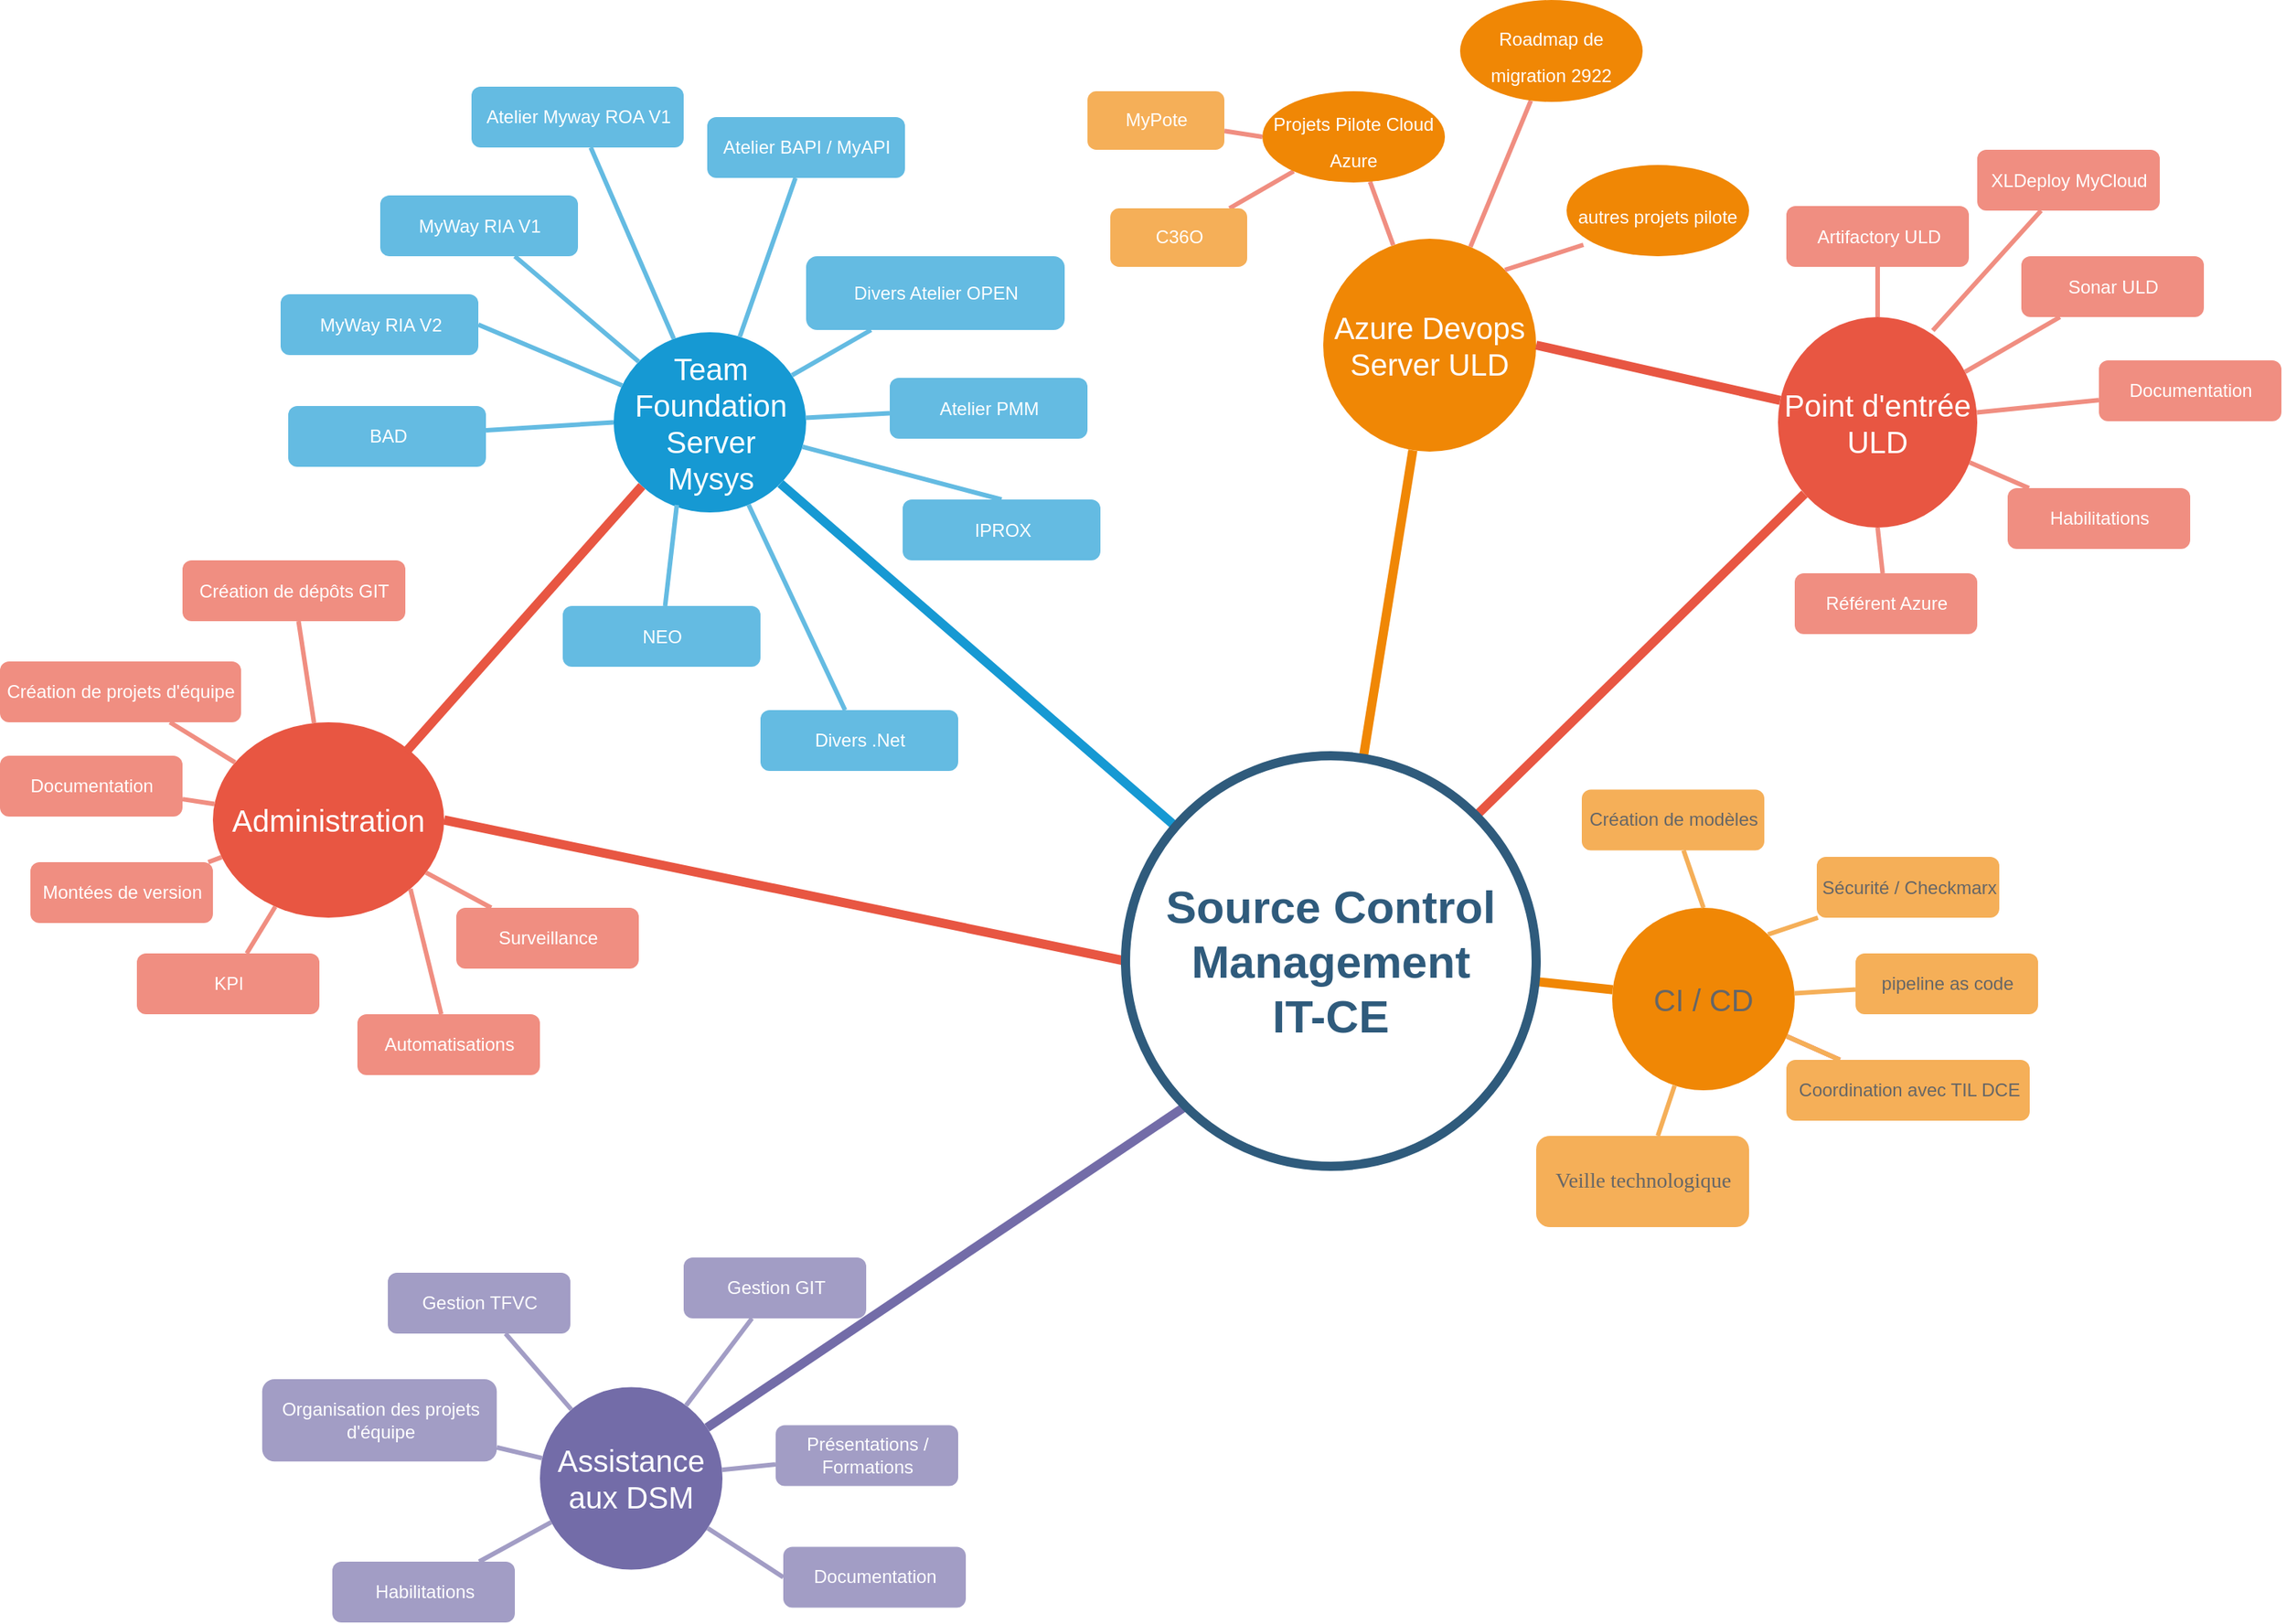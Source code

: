 <mxfile version="15.8.0" type="github">
  <diagram id="6a731a19-8d31-9384-78a2-239565b7b9f0" name="Page-1">
    <mxGraphModel dx="1422" dy="772" grid="1" gridSize="10" guides="1" tooltips="1" connect="1" arrows="1" fold="1" page="1" pageScale="1" pageWidth="1169" pageHeight="827" background="none" math="0" shadow="0">
      <root>
        <mxCell id="0" />
        <mxCell id="1" parent="0" />
        <mxCell id="1350" value="Team Foundation Server&lt;br&gt;Mysys" style="ellipse;whiteSpace=wrap;html=1;shadow=0;fontFamily=Helvetica;fontSize=20;fontColor=#FFFFFF;align=center;strokeWidth=3;fillColor=#1699D3;strokeColor=none;" parent="1" vertex="1">
          <mxGeometry x="523.5" y="271.5" width="126.5" height="118.5" as="geometry" />
        </mxCell>
        <mxCell id="q9qTEmQOXEux0ovmEw0c-1572" value="" style="edgeStyle=none;orthogonalLoop=1;jettySize=auto;html=1;endArrow=none;strokeColor=#F08E81;strokeWidth=3;" edge="1" parent="1" source="1351" target="q9qTEmQOXEux0ovmEw0c-1571">
          <mxGeometry relative="1" as="geometry" />
        </mxCell>
        <mxCell id="q9qTEmQOXEux0ovmEw0c-1578" value="" style="edgeStyle=none;orthogonalLoop=1;jettySize=auto;html=1;endArrow=none;strokeColor=#F08E81;strokeWidth=3;" edge="1" parent="1" source="1351" target="q9qTEmQOXEux0ovmEw0c-1577">
          <mxGeometry relative="1" as="geometry" />
        </mxCell>
        <mxCell id="1351" value="Azure Devops Server ULD" style="ellipse;whiteSpace=wrap;html=1;shadow=0;fontFamily=Helvetica;fontSize=20;fontColor=#FFFFFF;align=center;strokeWidth=3;fillColor=#F08705;strokeColor=none;gradientColor=none;" parent="1" vertex="1">
          <mxGeometry x="990" y="210" width="140" height="140" as="geometry" />
        </mxCell>
        <mxCell id="q9qTEmQOXEux0ovmEw0c-1584" value="" style="edgeStyle=none;orthogonalLoop=1;jettySize=auto;html=1;endArrow=none;strokeColor=#E85642;strokeWidth=6;entryX=1;entryY=0;entryDx=0;entryDy=0;" edge="1" parent="1" source="1352" target="1515">
          <mxGeometry relative="1" as="geometry" />
        </mxCell>
        <mxCell id="1352" value="Point d&#39;entrée ULD" style="ellipse;whiteSpace=wrap;html=1;shadow=0;fontFamily=Helvetica;fontSize=20;fontColor=#FFFFFF;align=center;strokeWidth=3;fillColor=#E85642;strokeColor=none;" parent="1" vertex="1">
          <mxGeometry x="1289" y="261.5" width="131" height="138.5" as="geometry" />
        </mxCell>
        <mxCell id="q9qTEmQOXEux0ovmEw0c-1595" value="" style="edgeStyle=none;orthogonalLoop=1;jettySize=auto;html=1;fontSize=14;endArrow=none;strokeColor=#F08E81;strokeWidth=3;" edge="1" parent="1" source="1355" target="1478">
          <mxGeometry relative="1" as="geometry" />
        </mxCell>
        <mxCell id="q9qTEmQOXEux0ovmEw0c-1596" value="" style="edgeStyle=none;orthogonalLoop=1;jettySize=auto;html=1;fontSize=14;endArrow=none;strokeColor=#F08E81;strokeWidth=3;" edge="1" parent="1" source="1355" target="1478">
          <mxGeometry relative="1" as="geometry" />
        </mxCell>
        <mxCell id="1355" value="&lt;font color=&quot;#666666&quot;&gt;CI /&amp;nbsp;CD&lt;/font&gt;" style="ellipse;whiteSpace=wrap;html=1;shadow=0;fontFamily=Helvetica;fontSize=20;fontColor=#FFFFFF;align=center;strokeWidth=3;fillColor=#F08705;strokeColor=none;" parent="1" vertex="1">
          <mxGeometry x="1180" y="650" width="120" height="120" as="geometry" />
        </mxCell>
        <mxCell id="1356" value="Administration" style="ellipse;whiteSpace=wrap;html=1;shadow=0;fontFamily=Helvetica;fontSize=20;fontColor=#FFFFFF;align=center;strokeWidth=3;fillColor=#E85642;strokeColor=none;" parent="1" vertex="1">
          <mxGeometry x="260" y="528" width="152.01" height="128.5" as="geometry" />
        </mxCell>
        <mxCell id="1358" value="NEO" style="rounded=1;fillColor=#64BBE2;strokeColor=none;strokeWidth=3;shadow=0;html=1;fontColor=#FFFFFF;" parent="1" vertex="1">
          <mxGeometry x="490" y="451.5" width="130" height="40" as="geometry" />
        </mxCell>
        <mxCell id="1359" style="endArrow=none;strokeWidth=6;strokeColor=#1699D3;html=1;" parent="1" source="1515" target="1350" edge="1">
          <mxGeometry relative="1" as="geometry" />
        </mxCell>
        <mxCell id="1360" style="endArrow=none;strokeWidth=6;strokeColor=#f08705;html=1;" parent="1" source="1515" target="1351" edge="1">
          <mxGeometry relative="1" as="geometry" />
        </mxCell>
        <mxCell id="1361" style="endArrow=none;strokeWidth=6;strokeColor=#E85642;html=1;exitX=1;exitY=0.5;exitDx=0;exitDy=0;" parent="1" source="1351" target="1352" edge="1">
          <mxGeometry relative="1" as="geometry" />
        </mxCell>
        <mxCell id="1363" style="endArrow=none;strokeWidth=6;strokeColor=#736CA8;html=1;exitX=0;exitY=1;exitDx=0;exitDy=0;" parent="1" source="1515" target="1516" edge="1">
          <mxGeometry relative="1" as="geometry">
            <mxPoint x="434.5" y="949.5" as="sourcePoint" />
          </mxGeometry>
        </mxCell>
        <mxCell id="1365" value="" style="edgeStyle=none;endArrow=none;strokeWidth=6;strokeColor=#F08705;html=1;" parent="1" source="1515" target="1355" edge="1">
          <mxGeometry x="181" y="226.5" width="100" height="100" as="geometry">
            <mxPoint x="181" y="326.5" as="sourcePoint" />
            <mxPoint x="281" y="226.5" as="targetPoint" />
          </mxGeometry>
        </mxCell>
        <mxCell id="1366" value="" style="edgeStyle=none;endArrow=none;strokeWidth=6;strokeColor=#E85642;html=1;exitX=0;exitY=1;exitDx=0;exitDy=0;entryX=0.834;entryY=0.153;entryDx=0;entryDy=0;entryPerimeter=0;" parent="1" source="1350" target="1356" edge="1">
          <mxGeometry x="181" y="226.5" width="100" height="100" as="geometry">
            <mxPoint x="520" y="350" as="sourcePoint" />
            <mxPoint x="281" y="226.5" as="targetPoint" />
          </mxGeometry>
        </mxCell>
        <mxCell id="1368" value="BAD" style="rounded=1;fillColor=#64BBE2;strokeColor=none;strokeWidth=3;shadow=0;html=1;fontColor=#FFFFFF;" parent="1" vertex="1">
          <mxGeometry x="309.5" y="320" width="130" height="40" as="geometry" />
        </mxCell>
        <mxCell id="1369" value="MyWay RIA V2" style="rounded=1;fillColor=#64BBE2;strokeColor=none;strokeWidth=3;shadow=0;html=1;fontColor=#FFFFFF;" parent="1" vertex="1">
          <mxGeometry x="304.5" y="246.5" width="130" height="40" as="geometry" />
        </mxCell>
        <mxCell id="1370" value="MyWay RIA V1" style="rounded=1;fillColor=#64BBE2;strokeColor=none;strokeWidth=3;shadow=0;html=1;fontColor=#FFFFFF;" parent="1" vertex="1">
          <mxGeometry x="370" y="181.5" width="130" height="40" as="geometry" />
        </mxCell>
        <mxCell id="1371" value="Atelier Myway ROA V1" style="rounded=1;fillColor=#64BBE2;strokeColor=none;strokeWidth=3;shadow=0;html=1;fontColor=#FFFFFF;" parent="1" vertex="1">
          <mxGeometry x="430" y="110" width="139.5" height="40" as="geometry" />
        </mxCell>
        <mxCell id="1372" value="Atelier BAPI / MyAPI" style="rounded=1;fillColor=#64BBE2;strokeColor=none;strokeWidth=3;shadow=0;html=1;fontColor=#FFFFFF;" parent="1" vertex="1">
          <mxGeometry x="585" y="130" width="130" height="40" as="geometry" />
        </mxCell>
        <mxCell id="1373" value="Divers Atelier OPEN" style="rounded=1;fillColor=#64BBE2;strokeColor=none;strokeWidth=3;shadow=0;html=1;fontColor=#FFFFFF;" parent="1" vertex="1">
          <mxGeometry x="650" y="221.5" width="170" height="48.5" as="geometry" />
        </mxCell>
        <mxCell id="1374" value="Atelier PMM" style="rounded=1;fillColor=#64BBE2;strokeColor=none;strokeWidth=3;shadow=0;html=1;fontColor=#FFFFFF;" parent="1" vertex="1">
          <mxGeometry x="705" y="301.5" width="130" height="40" as="geometry" />
        </mxCell>
        <mxCell id="1379" value="" style="edgeStyle=none;endArrow=none;strokeWidth=3;strokeColor=#64BBE2;html=1;exitX=0.328;exitY=0.958;exitDx=0;exitDy=0;exitPerimeter=0;" parent="1" source="1350" target="1358" edge="1">
          <mxGeometry x="-221.5" y="56.5" width="100" height="100" as="geometry">
            <mxPoint x="587" y="390" as="sourcePoint" />
            <mxPoint x="-121.5" y="56.5" as="targetPoint" />
          </mxGeometry>
        </mxCell>
        <mxCell id="1380" value="" style="edgeStyle=none;endArrow=none;strokeWidth=3;strokeColor=#64BBE2;html=1;exitX=0;exitY=0.5;exitDx=0;exitDy=0;" parent="1" source="1350" target="1368" edge="1">
          <mxGeometry x="-221.51" y="130" width="100" height="100" as="geometry">
            <mxPoint x="523.504" y="405.515" as="sourcePoint" />
            <mxPoint x="-121.51" y="130" as="targetPoint" />
          </mxGeometry>
        </mxCell>
        <mxCell id="1381" value="" style="edgeStyle=none;endArrow=none;strokeWidth=3;strokeColor=#64BBE2;html=1;entryX=1;entryY=0.5;entryDx=0;entryDy=0;" parent="1" source="1350" target="1369" edge="1">
          <mxGeometry x="-221.5" y="56.5" width="100" height="100" as="geometry">
            <mxPoint x="-221.5" y="156.5" as="sourcePoint" />
            <mxPoint x="-121.5" y="56.5" as="targetPoint" />
          </mxGeometry>
        </mxCell>
        <mxCell id="1382" value="" style="edgeStyle=none;endArrow=none;strokeWidth=3;strokeColor=#64BBE2;html=1;" parent="1" source="1350" target="1370" edge="1">
          <mxGeometry x="-221.5" y="56.5" width="100" height="100" as="geometry">
            <mxPoint x="-221.5" y="156.5" as="sourcePoint" />
            <mxPoint x="-121.5" y="56.5" as="targetPoint" />
          </mxGeometry>
        </mxCell>
        <mxCell id="1383" value="" style="edgeStyle=none;endArrow=none;strokeWidth=3;strokeColor=#64BBE2;html=1;" parent="1" source="1350" target="1371" edge="1">
          <mxGeometry x="-221.5" y="56.5" width="100" height="100" as="geometry">
            <mxPoint x="-221.5" y="156.5" as="sourcePoint" />
            <mxPoint x="-121.5" y="56.5" as="targetPoint" />
          </mxGeometry>
        </mxCell>
        <mxCell id="1384" value="" style="edgeStyle=none;endArrow=none;strokeWidth=3;strokeColor=#64BBE2;html=1;" parent="1" source="1350" target="1372" edge="1">
          <mxGeometry x="-221.5" y="56.5" width="100" height="100" as="geometry">
            <mxPoint x="-221.5" y="156.5" as="sourcePoint" />
            <mxPoint x="-121.5" y="56.5" as="targetPoint" />
          </mxGeometry>
        </mxCell>
        <mxCell id="1385" value="" style="edgeStyle=none;endArrow=none;strokeWidth=3;strokeColor=#64BBE2;html=1;" parent="1" source="1350" target="1373" edge="1">
          <mxGeometry x="-221.5" y="56.5" width="100" height="100" as="geometry">
            <mxPoint x="-221.5" y="156.5" as="sourcePoint" />
            <mxPoint x="-121.5" y="56.5" as="targetPoint" />
          </mxGeometry>
        </mxCell>
        <mxCell id="1386" value="" style="edgeStyle=none;endArrow=none;strokeWidth=3;strokeColor=#64BBE2;html=1;" parent="1" source="1350" target="1374" edge="1">
          <mxGeometry x="-221.5" y="56.5" width="100" height="100" as="geometry">
            <mxPoint x="-221.5" y="156.5" as="sourcePoint" />
            <mxPoint x="-121.5" y="56.5" as="targetPoint" />
          </mxGeometry>
        </mxCell>
        <mxCell id="q9qTEmQOXEux0ovmEw0c-1579" value="" style="edgeStyle=none;orthogonalLoop=1;jettySize=auto;html=1;endArrow=none;strokeColor=#F08E81;strokeWidth=3;" edge="1" parent="1" source="1392" target="q9qTEmQOXEux0ovmEw0c-1577">
          <mxGeometry relative="1" as="geometry" />
        </mxCell>
        <mxCell id="1392" value="C36O" style="rounded=1;fillColor=#f5af58;strokeColor=none;strokeWidth=3;shadow=0;html=1;fontColor=#FFFFFF;" parent="1" vertex="1">
          <mxGeometry x="850" y="190" width="90" height="38.5" as="geometry" />
        </mxCell>
        <mxCell id="1412" value="Habilitations" style="rounded=1;fillColor=#f08e81;strokeColor=none;strokeWidth=3;shadow=0;html=1;fontColor=#FFFFFF;" parent="1" vertex="1">
          <mxGeometry x="1440" y="374" width="120" height="40" as="geometry" />
        </mxCell>
        <mxCell id="1418" value="Artifactory ULD" style="rounded=1;fillColor=#f08e81;strokeColor=none;strokeWidth=3;shadow=0;html=1;fontColor=#FFFFFF;" parent="1" vertex="1">
          <mxGeometry x="1294.5" y="188.5" width="120" height="40" as="geometry" />
        </mxCell>
        <mxCell id="1419" value="Sonar ULD" style="rounded=1;fillColor=#f08e81;strokeColor=none;strokeWidth=3;shadow=0;html=1;fontColor=#FFFFFF;" parent="1" vertex="1">
          <mxGeometry x="1449" y="221.5" width="120" height="40" as="geometry" />
        </mxCell>
        <mxCell id="1429" value="" style="edgeStyle=none;endArrow=none;strokeWidth=3;strokeColor=#F08E81;html=1;" parent="1" source="1352" target="1418" edge="1">
          <mxGeometry x="31" y="106.5" width="100" height="100" as="geometry">
            <mxPoint x="31" y="206.5" as="sourcePoint" />
            <mxPoint x="131" y="106.5" as="targetPoint" />
          </mxGeometry>
        </mxCell>
        <mxCell id="1430" value="" style="edgeStyle=none;endArrow=none;strokeWidth=3;strokeColor=#F08E81;html=1;" parent="1" source="1352" target="1419" edge="1">
          <mxGeometry x="31" y="106.5" width="100" height="100" as="geometry">
            <mxPoint x="31" y="206.5" as="sourcePoint" />
            <mxPoint x="131" y="106.5" as="targetPoint" />
          </mxGeometry>
        </mxCell>
        <mxCell id="1431" value="" style="edgeStyle=none;endArrow=none;strokeWidth=3;strokeColor=#F08E81;html=1;" parent="1" source="1352" target="1412" edge="1">
          <mxGeometry x="31" y="106.5" width="100" height="100" as="geometry">
            <mxPoint x="31" y="206.5" as="sourcePoint" />
            <mxPoint x="131" y="106.5" as="targetPoint" />
          </mxGeometry>
        </mxCell>
        <mxCell id="1477" value="Veille technologique" style="rounded=1;fillColor=#f5af58;strokeColor=none;strokeWidth=3;shadow=0;html=1;fontColor=#666666;fontSize=14;fontFamily=Tahoma;" parent="1" vertex="1">
          <mxGeometry x="1130" y="800" width="140" height="60" as="geometry" />
        </mxCell>
        <mxCell id="1478" value="&lt;font color=&quot;#666666&quot;&gt;Coordination avec TIL DCE&lt;/font&gt;" style="rounded=1;fillColor=#f5af58;strokeColor=none;strokeWidth=3;shadow=0;html=1;fontColor=#FFFFFF;" parent="1" vertex="1">
          <mxGeometry x="1294.5" y="750" width="160" height="40" as="geometry" />
        </mxCell>
        <mxCell id="1479" value="" style="edgeStyle=none;endArrow=none;strokeWidth=3;strokeColor=#F5AF58;html=1;" parent="1" source="1355" target="1478" edge="1">
          <mxGeometry x="243.5" y="39" width="100" height="100" as="geometry">
            <mxPoint x="243.5" y="139" as="sourcePoint" />
            <mxPoint x="343.5" y="39" as="targetPoint" />
          </mxGeometry>
        </mxCell>
        <mxCell id="1489" value="" style="edgeStyle=none;endArrow=none;strokeWidth=3;strokeColor=#F5AF58;html=1;" parent="1" source="1355" target="1477" edge="1">
          <mxGeometry x="243.5" y="39" width="100" height="100" as="geometry">
            <mxPoint x="243.5" y="139" as="sourcePoint" />
            <mxPoint x="343.5" y="39" as="targetPoint" />
          </mxGeometry>
        </mxCell>
        <mxCell id="1490" value="Création de dépôts GIT" style="rounded=1;fillColor=#f08e81;strokeColor=none;strokeWidth=3;shadow=0;html=1;fontColor=#FFFFFF;" parent="1" vertex="1">
          <mxGeometry x="240" y="421.5" width="146.5" height="40" as="geometry" />
        </mxCell>
        <mxCell id="1491" value="Création de projets d&#39;équipe" style="rounded=1;fillColor=#f08e81;strokeColor=none;strokeWidth=3;shadow=0;html=1;fontColor=#FFFFFF;" parent="1" vertex="1">
          <mxGeometry x="120" y="488" width="158.5" height="40" as="geometry" />
        </mxCell>
        <mxCell id="1492" value="Documentation" style="rounded=1;fillColor=#f08e81;strokeColor=none;strokeWidth=3;shadow=0;html=1;fontColor=#FFFFFF;" parent="1" vertex="1">
          <mxGeometry x="120" y="550" width="120" height="40" as="geometry" />
        </mxCell>
        <mxCell id="1493" value="Montées de version" style="rounded=1;fillColor=#f08e81;strokeColor=none;strokeWidth=3;shadow=0;html=1;fontColor=#FFFFFF;" parent="1" vertex="1">
          <mxGeometry x="140" y="620" width="120" height="40" as="geometry" />
        </mxCell>
        <mxCell id="1494" value="Surveillance" style="rounded=1;fillColor=#f08e81;strokeColor=none;strokeWidth=3;shadow=0;html=1;fontColor=#FFFFFF;" parent="1" vertex="1">
          <mxGeometry x="420" y="650" width="120" height="40" as="geometry" />
        </mxCell>
        <mxCell id="1503" value="" style="edgeStyle=none;endArrow=none;strokeWidth=3;strokeColor=#F08E81;html=1;" parent="1" source="1356" target="1490" edge="1">
          <mxGeometry x="-313.51" y="-502.5" width="100" height="100" as="geometry">
            <mxPoint x="-313.51" y="-402.5" as="sourcePoint" />
            <mxPoint x="-213.51" y="-502.5" as="targetPoint" />
          </mxGeometry>
        </mxCell>
        <mxCell id="1504" value="" style="edgeStyle=none;endArrow=none;strokeWidth=3;strokeColor=#F08E81;html=1;" parent="1" source="1356" target="1491" edge="1">
          <mxGeometry x="-313.51" y="-502.5" width="100" height="100" as="geometry">
            <mxPoint x="-313.51" y="-402.5" as="sourcePoint" />
            <mxPoint x="-213.51" y="-502.5" as="targetPoint" />
          </mxGeometry>
        </mxCell>
        <mxCell id="1505" value="" style="edgeStyle=none;endArrow=none;strokeWidth=3;strokeColor=#F08E81;html=1;" parent="1" source="1356" target="1492" edge="1">
          <mxGeometry x="-313.51" y="-502.5" width="100" height="100" as="geometry">
            <mxPoint x="-313.51" y="-402.5" as="sourcePoint" />
            <mxPoint x="-213.51" y="-502.5" as="targetPoint" />
          </mxGeometry>
        </mxCell>
        <mxCell id="1506" value="" style="edgeStyle=none;endArrow=none;strokeWidth=3;strokeColor=#F08E81;html=1;" parent="1" source="1356" target="1493" edge="1">
          <mxGeometry x="-313.51" y="-502.5" width="100" height="100" as="geometry">
            <mxPoint x="-313.51" y="-402.5" as="sourcePoint" />
            <mxPoint x="-213.51" y="-502.5" as="targetPoint" />
          </mxGeometry>
        </mxCell>
        <mxCell id="1507" value="" style="edgeStyle=none;endArrow=none;strokeWidth=3;strokeColor=#F08E81;html=1;" parent="1" source="1356" target="1494" edge="1">
          <mxGeometry x="-313.51" y="-502.5" width="100" height="100" as="geometry">
            <mxPoint x="-313.51" y="-402.5" as="sourcePoint" />
            <mxPoint x="-213.51" y="-502.5" as="targetPoint" />
          </mxGeometry>
        </mxCell>
        <mxCell id="1514" style="edgeStyle=orthogonalEdgeStyle;rounded=0;html=1;exitX=0.75;exitY=0;entryX=0.75;entryY=0;startArrow=none;startFill=0;endArrow=block;endFill=1;jettySize=auto;orthogonalLoop=1;strokeColor=#12aab5;strokeWidth=6;fontSize=20;fontColor=#2F5B7C;" parent="1" edge="1">
          <mxGeometry relative="1" as="geometry">
            <mxPoint x="1611" y="371.5" as="sourcePoint" />
            <mxPoint x="1611" y="371.5" as="targetPoint" />
          </mxGeometry>
        </mxCell>
        <mxCell id="q9qTEmQOXEux0ovmEw0c-1586" value="" style="edgeStyle=none;orthogonalLoop=1;jettySize=auto;html=1;endArrow=none;strokeColor=#E85642;strokeWidth=6;entryX=1;entryY=0.5;entryDx=0;entryDy=0;exitX=0;exitY=0.5;exitDx=0;exitDy=0;" edge="1" parent="1" source="1515" target="1356">
          <mxGeometry relative="1" as="geometry">
            <mxPoint x="806" y="811.5" as="targetPoint" />
          </mxGeometry>
        </mxCell>
        <mxCell id="1515" value="Source Control Management&lt;br&gt;IT-CE" style="ellipse;whiteSpace=wrap;html=1;shadow=0;fontFamily=Helvetica;fontSize=30;fontColor=#2F5B7C;align=center;strokeColor=#2F5B7C;strokeWidth=6;fillColor=#FFFFFF;fontStyle=1;gradientColor=none;" parent="1" vertex="1">
          <mxGeometry x="860" y="550" width="270" height="270" as="geometry" />
        </mxCell>
        <mxCell id="1516" value="Assistance aux DSM" style="ellipse;whiteSpace=wrap;html=1;shadow=0;fontFamily=Helvetica;fontSize=20;fontColor=#FFFFFF;align=center;strokeWidth=3;fillColor=#736ca8;strokeColor=none;" parent="1" vertex="1">
          <mxGeometry x="475" y="965.25" width="120" height="120" as="geometry" />
        </mxCell>
        <mxCell id="1517" value="Organisation des projets&lt;br&gt;d&#39;équipe" style="rounded=1;fillColor=#a29dc5;strokeColor=none;strokeWidth=3;shadow=0;html=1;fontColor=#FFFFFF;" parent="1" vertex="1">
          <mxGeometry x="292.38" y="960" width="154.25" height="54.12" as="geometry" />
        </mxCell>
        <mxCell id="1518" value="Gestion TFVC" style="rounded=1;fillColor=#a29dc5;strokeColor=none;strokeWidth=3;shadow=0;html=1;fontColor=#FFFFFF;" parent="1" vertex="1">
          <mxGeometry x="375" y="890" width="120" height="40" as="geometry" />
        </mxCell>
        <mxCell id="1519" value="Gestion GIT" style="rounded=1;fillColor=#a29dc5;strokeColor=none;strokeWidth=3;shadow=0;html=1;fontColor=#FFFFFF;" parent="1" vertex="1">
          <mxGeometry x="569.5" y="880" width="120" height="40" as="geometry" />
        </mxCell>
        <mxCell id="1520" value="Présentations / &lt;br&gt;Formations" style="rounded=1;fillColor=#a29dc5;strokeColor=none;strokeWidth=3;shadow=0;html=1;fontColor=#FFFFFF;" parent="1" vertex="1">
          <mxGeometry x="630" y="990.25" width="120" height="40" as="geometry" />
        </mxCell>
        <mxCell id="1521" value="Documentation" style="rounded=1;fillColor=#a29dc5;strokeColor=none;strokeWidth=3;shadow=0;html=1;fontColor=#FFFFFF;" parent="1" vertex="1">
          <mxGeometry x="635" y="1070.25" width="120" height="40" as="geometry" />
        </mxCell>
        <mxCell id="1524" value="Habilitations" style="rounded=1;fillColor=#a29dc5;strokeColor=none;strokeWidth=3;shadow=0;html=1;fontColor=#FFFFFF;" parent="1" vertex="1">
          <mxGeometry x="338.5" y="1080" width="120" height="40" as="geometry" />
        </mxCell>
        <mxCell id="1528" value="" style="edgeStyle=none;endArrow=none;strokeWidth=3;strokeColor=#A29DC5;html=1;" parent="1" source="1516" target="1517" edge="1">
          <mxGeometry x="-1350" y="11.25" width="100" height="100" as="geometry">
            <mxPoint x="-1350" y="111.25" as="sourcePoint" />
            <mxPoint x="-1250" y="11.25" as="targetPoint" />
          </mxGeometry>
        </mxCell>
        <mxCell id="1530" value="" style="edgeStyle=none;endArrow=none;strokeWidth=3;strokeColor=#A29DC5;html=1;" parent="1" source="1516" target="1518" edge="1">
          <mxGeometry x="-1350" y="11.25" width="100" height="100" as="geometry">
            <mxPoint x="-1350" y="111.25" as="sourcePoint" />
            <mxPoint x="-1250" y="11.25" as="targetPoint" />
          </mxGeometry>
        </mxCell>
        <mxCell id="1531" value="" style="edgeStyle=none;endArrow=none;strokeWidth=3;strokeColor=#A29DC5;html=1;" parent="1" source="1516" target="1519" edge="1">
          <mxGeometry x="-1350" y="11.25" width="100" height="100" as="geometry">
            <mxPoint x="-1350" y="111.25" as="sourcePoint" />
            <mxPoint x="-1250" y="11.25" as="targetPoint" />
          </mxGeometry>
        </mxCell>
        <mxCell id="1532" value="" style="edgeStyle=none;endArrow=none;strokeWidth=3;strokeColor=#A29DC5;html=1;" parent="1" source="1516" target="1520" edge="1">
          <mxGeometry x="-1350" y="11.25" width="100" height="100" as="geometry">
            <mxPoint x="-1350" y="111.25" as="sourcePoint" />
            <mxPoint x="-1250" y="11.25" as="targetPoint" />
          </mxGeometry>
        </mxCell>
        <mxCell id="1533" value="" style="edgeStyle=none;endArrow=none;strokeWidth=3;strokeColor=#A29DC5;html=1;entryX=0;entryY=0.5;entryDx=0;entryDy=0;" parent="1" source="1516" target="1521" edge="1">
          <mxGeometry x="-1350" y="11.25" width="100" height="100" as="geometry">
            <mxPoint x="-1350" y="111.25" as="sourcePoint" />
            <mxPoint x="687.5" y="1059.009" as="targetPoint" />
          </mxGeometry>
        </mxCell>
        <mxCell id="1536" value="" style="edgeStyle=none;endArrow=none;strokeWidth=3;strokeColor=#A29DC5;html=1;" parent="1" source="1516" target="1524" edge="1">
          <mxGeometry x="-1350" y="11.25" width="100" height="100" as="geometry">
            <mxPoint x="-1350" y="111.25" as="sourcePoint" />
            <mxPoint x="-1250" y="11.25" as="targetPoint" />
          </mxGeometry>
        </mxCell>
        <mxCell id="1542" style="edgeStyle=none;rounded=0;html=1;exitX=0.5;exitY=1;endArrow=none;endFill=0;jettySize=auto;orthogonalLoop=1;strokeColor=#736CA8;strokeWidth=2;fillColor=#64bbe2;fontSize=20;fontColor=#23445D;" parent="1" edge="1">
          <mxGeometry relative="1" as="geometry">
            <mxPoint x="285" y="1086.25" as="sourcePoint" />
            <mxPoint x="285" y="1086.25" as="targetPoint" />
          </mxGeometry>
        </mxCell>
        <mxCell id="q9qTEmQOXEux0ovmEw0c-1548" value="" style="edgeStyle=none;orthogonalLoop=1;jettySize=auto;html=1;endArrow=none;strokeColor=#64BBE2;strokeWidth=3;" edge="1" parent="1" source="q9qTEmQOXEux0ovmEw0c-1545" target="1350">
          <mxGeometry relative="1" as="geometry" />
        </mxCell>
        <mxCell id="q9qTEmQOXEux0ovmEw0c-1545" value="Divers .Net" style="rounded=1;fillColor=#64BBE2;strokeColor=none;strokeWidth=3;shadow=0;html=1;fontColor=#FFFFFF;" vertex="1" parent="1">
          <mxGeometry x="620" y="520" width="130" height="40" as="geometry" />
        </mxCell>
        <mxCell id="q9qTEmQOXEux0ovmEw0c-1550" value="" style="edgeStyle=none;orthogonalLoop=1;jettySize=auto;html=1;endArrow=none;strokeColor=#64BBE2;strokeWidth=3;exitX=0.5;exitY=0;exitDx=0;exitDy=0;" edge="1" parent="1" source="q9qTEmQOXEux0ovmEw0c-1549" target="1350">
          <mxGeometry relative="1" as="geometry" />
        </mxCell>
        <mxCell id="q9qTEmQOXEux0ovmEw0c-1549" value="IPROX" style="rounded=1;fillColor=#64BBE2;strokeColor=none;strokeWidth=3;shadow=0;html=1;fontColor=#FFFFFF;" vertex="1" parent="1">
          <mxGeometry x="713.5" y="381.5" width="130" height="40" as="geometry" />
        </mxCell>
        <mxCell id="q9qTEmQOXEux0ovmEw0c-1558" value="" style="edgeStyle=none;orthogonalLoop=1;jettySize=auto;html=1;endArrow=none;strokeColor=#F5AF58;strokeWidth=3;" edge="1" parent="1" source="q9qTEmQOXEux0ovmEw0c-1557" target="1355">
          <mxGeometry relative="1" as="geometry" />
        </mxCell>
        <mxCell id="q9qTEmQOXEux0ovmEw0c-1557" value="&lt;font color=&quot;#666666&quot;&gt;pipeline as code&lt;/font&gt;" style="rounded=1;fillColor=#f5af58;strokeColor=none;strokeWidth=3;shadow=0;html=1;fontColor=#FFFFFF;" vertex="1" parent="1">
          <mxGeometry x="1340" y="680" width="120" height="40" as="geometry" />
        </mxCell>
        <mxCell id="q9qTEmQOXEux0ovmEw0c-1560" value="" style="edgeStyle=none;orthogonalLoop=1;jettySize=auto;html=1;endArrow=none;strokeColor=#F5AF58;strokeWidth=3;entryX=0.5;entryY=0;entryDx=0;entryDy=0;" edge="1" parent="1" source="q9qTEmQOXEux0ovmEw0c-1559" target="1355">
          <mxGeometry relative="1" as="geometry" />
        </mxCell>
        <mxCell id="q9qTEmQOXEux0ovmEw0c-1559" value="&lt;font color=&quot;#666666&quot;&gt;Création de modèles&lt;/font&gt;" style="rounded=1;fillColor=#f5af58;strokeColor=none;strokeWidth=3;shadow=0;html=1;fontColor=#FFFFFF;" vertex="1" parent="1">
          <mxGeometry x="1160" y="572.25" width="120" height="40" as="geometry" />
        </mxCell>
        <mxCell id="q9qTEmQOXEux0ovmEw0c-1562" value="" style="edgeStyle=none;orthogonalLoop=1;jettySize=auto;html=1;endArrow=none;strokeColor=#F08E81;strokeWidth=3;" edge="1" parent="1" source="q9qTEmQOXEux0ovmEw0c-1561" target="1356">
          <mxGeometry relative="1" as="geometry" />
        </mxCell>
        <mxCell id="q9qTEmQOXEux0ovmEw0c-1561" value="KPI" style="rounded=1;fillColor=#f08e81;strokeColor=none;strokeWidth=3;shadow=0;html=1;fontColor=#FFFFFF;" vertex="1" parent="1">
          <mxGeometry x="210" y="680" width="120" height="40" as="geometry" />
        </mxCell>
        <mxCell id="q9qTEmQOXEux0ovmEw0c-1564" value="" style="edgeStyle=none;orthogonalLoop=1;jettySize=auto;html=1;endArrow=none;strokeColor=#F08E81;strokeWidth=3;entryX=1;entryY=1;entryDx=0;entryDy=0;" edge="1" parent="1" source="q9qTEmQOXEux0ovmEw0c-1563" target="1356">
          <mxGeometry relative="1" as="geometry">
            <mxPoint x="440" y="570" as="targetPoint" />
          </mxGeometry>
        </mxCell>
        <mxCell id="q9qTEmQOXEux0ovmEw0c-1563" value="Automatisations" style="rounded=1;fillColor=#f08e81;strokeColor=none;strokeWidth=3;shadow=0;html=1;fontColor=#FFFFFF;" vertex="1" parent="1">
          <mxGeometry x="355" y="720" width="120" height="40" as="geometry" />
        </mxCell>
        <mxCell id="q9qTEmQOXEux0ovmEw0c-1569" value="" style="edgeStyle=none;orthogonalLoop=1;jettySize=auto;html=1;endArrow=none;strokeColor=#F08E81;strokeWidth=3;entryX=0.5;entryY=1;entryDx=0;entryDy=0;" edge="1" parent="1" source="q9qTEmQOXEux0ovmEw0c-1568" target="1352">
          <mxGeometry relative="1" as="geometry" />
        </mxCell>
        <mxCell id="q9qTEmQOXEux0ovmEw0c-1568" value="Référent Azure" style="rounded=1;fillColor=#f08e81;strokeColor=none;strokeWidth=3;shadow=0;html=1;fontColor=#FFFFFF;" vertex="1" parent="1">
          <mxGeometry x="1300" y="430" width="120" height="40" as="geometry" />
        </mxCell>
        <mxCell id="q9qTEmQOXEux0ovmEw0c-1571" value="&lt;span style=&quot;font-size: 12px&quot;&gt;Roadmap de migration 2922&lt;/span&gt;" style="ellipse;whiteSpace=wrap;html=1;shadow=0;fontSize=20;fontColor=#FFFFFF;strokeColor=none;strokeWidth=3;fillColor=#F08705;" vertex="1" parent="1">
          <mxGeometry x="1080" y="53" width="120" height="67" as="geometry" />
        </mxCell>
        <mxCell id="q9qTEmQOXEux0ovmEw0c-1574" value="" style="edgeStyle=none;orthogonalLoop=1;jettySize=auto;html=1;endArrow=none;strokeColor=#F08E81;strokeWidth=3;exitX=0.092;exitY=0.875;exitDx=0;exitDy=0;exitPerimeter=0;entryX=1;entryY=0;entryDx=0;entryDy=0;" edge="1" parent="1" source="q9qTEmQOXEux0ovmEw0c-1582" target="1351">
          <mxGeometry relative="1" as="geometry">
            <mxPoint x="1180.456" y="198.5" as="sourcePoint" />
          </mxGeometry>
        </mxCell>
        <mxCell id="q9qTEmQOXEux0ovmEw0c-1577" value="&lt;span style=&quot;font-size: 12px&quot;&gt;Projets Pilote Cloud Azure&lt;/span&gt;" style="ellipse;whiteSpace=wrap;html=1;shadow=0;fontSize=20;fontColor=#FFFFFF;strokeColor=none;strokeWidth=3;fillColor=#F08705;" vertex="1" parent="1">
          <mxGeometry x="950" y="113" width="120" height="60" as="geometry" />
        </mxCell>
        <mxCell id="q9qTEmQOXEux0ovmEw0c-1581" value="" style="edgeStyle=none;orthogonalLoop=1;jettySize=auto;html=1;endArrow=none;strokeColor=#F08E81;strokeWidth=3;entryX=0;entryY=0.5;entryDx=0;entryDy=0;" edge="1" parent="1" source="q9qTEmQOXEux0ovmEw0c-1580" target="q9qTEmQOXEux0ovmEw0c-1577">
          <mxGeometry relative="1" as="geometry">
            <mxPoint x="1000" y="160" as="targetPoint" />
          </mxGeometry>
        </mxCell>
        <mxCell id="q9qTEmQOXEux0ovmEw0c-1580" value="MyPote" style="rounded=1;fillColor=#f5af58;strokeColor=none;strokeWidth=3;shadow=0;html=1;fontColor=#FFFFFF;" vertex="1" parent="1">
          <mxGeometry x="835" y="113" width="90" height="38.5" as="geometry" />
        </mxCell>
        <mxCell id="q9qTEmQOXEux0ovmEw0c-1582" value="&lt;span style=&quot;font-size: 12px&quot;&gt;autres projets pilote&lt;/span&gt;" style="ellipse;whiteSpace=wrap;html=1;shadow=0;fontSize=20;fontColor=#FFFFFF;strokeColor=none;strokeWidth=3;fillColor=#F08705;" vertex="1" parent="1">
          <mxGeometry x="1150" y="161.5" width="120" height="60" as="geometry" />
        </mxCell>
        <mxCell id="q9qTEmQOXEux0ovmEw0c-1592" value="" style="edgeStyle=none;orthogonalLoop=1;jettySize=auto;html=1;endArrow=none;strokeColor=#F08E81;strokeWidth=3;" edge="1" parent="1" source="q9qTEmQOXEux0ovmEw0c-1588" target="1352">
          <mxGeometry relative="1" as="geometry" />
        </mxCell>
        <mxCell id="q9qTEmQOXEux0ovmEw0c-1588" value="Documentation" style="rounded=1;fillColor=#f08e81;strokeColor=none;strokeWidth=3;shadow=0;html=1;fontColor=#FFFFFF;" vertex="1" parent="1">
          <mxGeometry x="1500" y="290" width="120" height="40" as="geometry" />
        </mxCell>
        <mxCell id="q9qTEmQOXEux0ovmEw0c-1594" value="" style="edgeStyle=none;orthogonalLoop=1;jettySize=auto;html=1;fontSize=14;endArrow=none;strokeColor=#F08E81;strokeWidth=3;entryX=0.777;entryY=0.064;entryDx=0;entryDy=0;entryPerimeter=0;" edge="1" parent="1" source="q9qTEmQOXEux0ovmEw0c-1593" target="1352">
          <mxGeometry relative="1" as="geometry" />
        </mxCell>
        <mxCell id="q9qTEmQOXEux0ovmEw0c-1593" value="XLDeploy MyCloud" style="rounded=1;fillColor=#f08e81;strokeColor=none;strokeWidth=3;shadow=0;html=1;fontColor=#FFFFFF;" vertex="1" parent="1">
          <mxGeometry x="1420" y="151.5" width="120" height="40" as="geometry" />
        </mxCell>
        <mxCell id="q9qTEmQOXEux0ovmEw0c-1599" value="" style="edgeStyle=none;orthogonalLoop=1;jettySize=auto;html=1;endArrow=none;strokeColor=#F5AF58;strokeWidth=3;entryX=1;entryY=0;entryDx=0;entryDy=0;" edge="1" parent="1" source="q9qTEmQOXEux0ovmEw0c-1597" target="1355">
          <mxGeometry relative="1" as="geometry" />
        </mxCell>
        <mxCell id="q9qTEmQOXEux0ovmEw0c-1597" value="&lt;font color=&quot;#666666&quot;&gt;Sécurité / Checkmarx&lt;/font&gt;" style="rounded=1;fillColor=#f5af58;strokeColor=none;strokeWidth=3;shadow=0;html=1;fontColor=#FFFFFF;" vertex="1" parent="1">
          <mxGeometry x="1314.5" y="616.5" width="120" height="40" as="geometry" />
        </mxCell>
      </root>
    </mxGraphModel>
  </diagram>
</mxfile>
